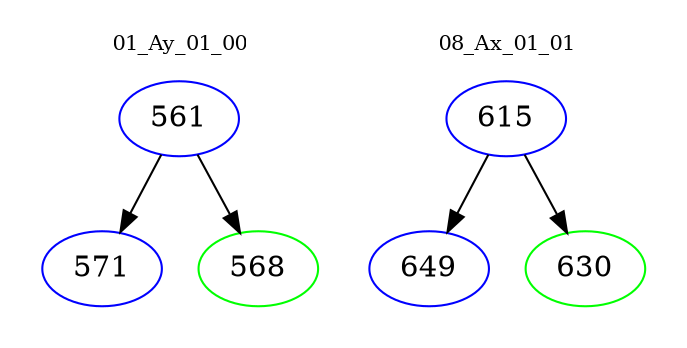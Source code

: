 digraph{
subgraph cluster_0 {
color = white
label = "01_Ay_01_00";
fontsize=10;
T0_561 [label="561", color="blue"]
T0_561 -> T0_571 [color="black"]
T0_571 [label="571", color="blue"]
T0_561 -> T0_568 [color="black"]
T0_568 [label="568", color="green"]
}
subgraph cluster_1 {
color = white
label = "08_Ax_01_01";
fontsize=10;
T1_615 [label="615", color="blue"]
T1_615 -> T1_649 [color="black"]
T1_649 [label="649", color="blue"]
T1_615 -> T1_630 [color="black"]
T1_630 [label="630", color="green"]
}
}
